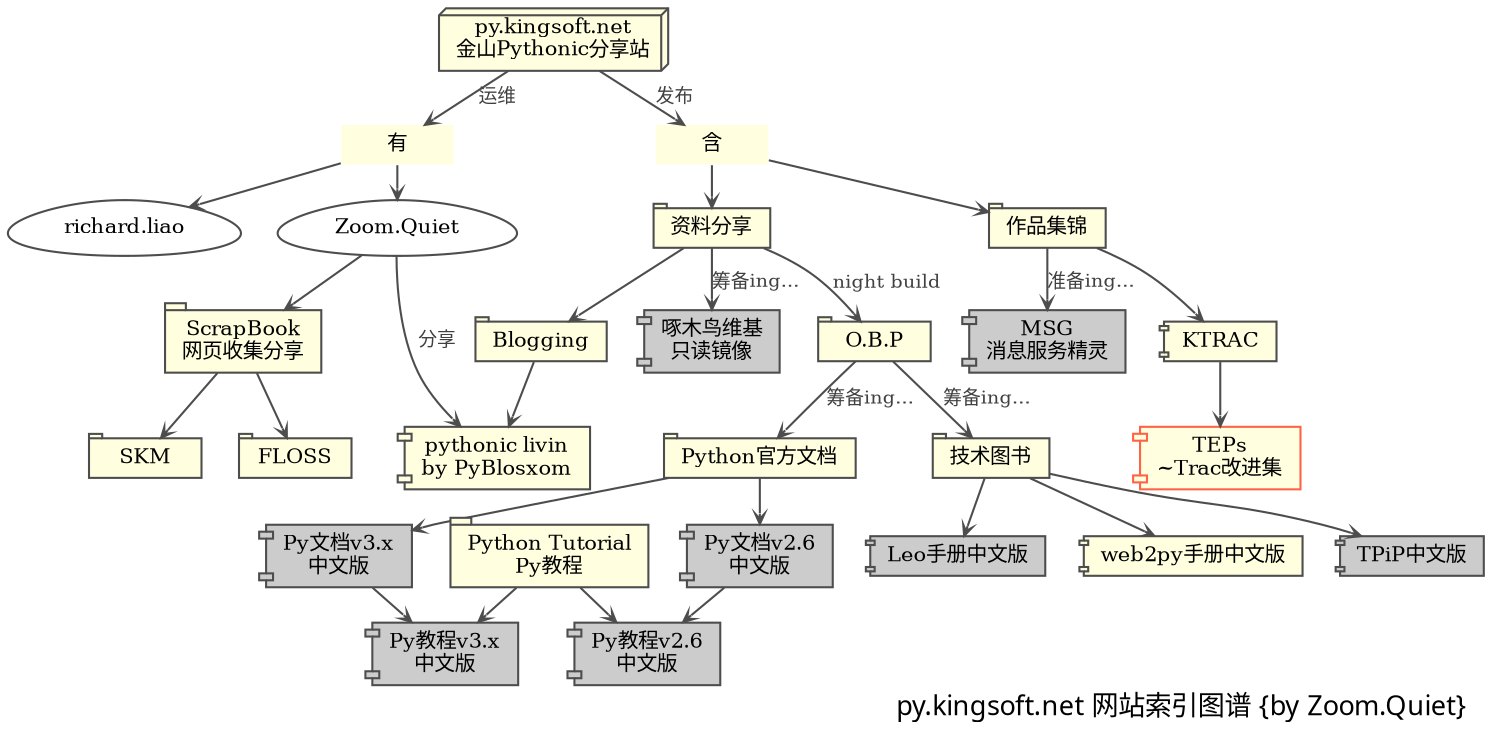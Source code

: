 digraph mainmap {
/*图片生成命令:: need:: apt-get install graphviz-cairo
$ dot py-k-idx.dot -Tpng -o py-k-idx.png -Tcmapx -o py-k-idx.map
        style=filled,
        fillcolor=lightyellow,
        fontname="VeraSansYuanTi-Regular.ttf",        
        WenQuanYi Zen Hei
        ratio=compress,fill size="12,9",
*/
    graph [label="py.kingsoft.net 网站索引图谱 {by Zoom.Quiet}",
        labeljust="r",labelloc="b",
        fontsize=13.0,
        fontname="WenQuanYi Zen Hei",
        ranksep=0.2,center=1,ratio=compress,
        rankdir=TB,
        ];
    node[fontsize=10,height=0.1,
        style=filled,fillcolor=lightyellow,
        color=gray30,
        shape=component,
        ];
    /*dir=both,shape=plaintext shape=folder*/
    edge [fontsize=9.0,
        fontcolor=gray25,
        color=gray30,
		arrowsize=0.5,arrowhead=vee,arrowtail=none,
        ];

    /*服务元素
    kspeg    [label=<<TABLE BORDER="0" CELLBORDER="0" CELLSPACING="0">  
            <TR><TD><IMG src="res/kspeg-logo-s5-72.png"/></TD></TR>
            </TABLE>>,URL="http://www.zoomquiet.org/share/s5/080524-easy-spe/"
            ,shape=box3d,fillcolor=white];
                pytut25  [label="Py手册中文版\nv2.5",fillcolor=gray80,URL="/obp/pytut/25/"];
    */
    pyk      [label="py.kingsoft.net\n金山Pythonic分享站",shape=box3d,];

    author   [label="有",shape=plaintext];
    include  [label="含",shape=plaintext];
    
    LJ       [label="richard.liao",shape=egg,fillcolor=none,
        URL="http://trac-hacks.org/wiki/richard"];
    ZQ       [label="Zoom.Quiet",shape=egg,fillcolor=none,
        URL="http://zoomquiet.org"];
        zqblog   [label="pythonic livin\nby PyBlosxom",URL="/zq/pyb/"];
        zqscrap  [label="ScrapBook\n网页收集分享",shape=tab,URL="#"];
            zqfloss   [label="FLOSS",shape=tab,URL="/zq/scrap/floss/"];
            zqskm    [label="SKM",shape=tab,URL="/zq/scrap/skm/"];
    blog     [label="Blogging",shape=tab,URL="#"];
    WPWIKI   [label="啄木鸟维基\n只读镜像",fillcolor=gray80,URL="/wiki"];
    
    DEMO     [label="作品集锦",shape=tab,URL="#"];
        ktrac    [label="KTRAC",URL="http://trac-hacks.org/wiki/KTRAC"];
        TEPs     [label="TEPs\n~Trac改进集",color=tomato,
            URL="/ktrac/"];
        MSG      [label="MSG\n消息服务精灵",fillcolor=gray80,URL="#"];

    KM      [label="资料分享",shape=tab,URL="#"];
    OBP      [label="O.B.P",shape=tab,URL="http://code.google.com/p/openbookproject/"];
    pydocs   [label="Python官方文档",shape=tab,URL="/obp/pydocs/"];
        pydocs26 [label="Py文档v2.6\n中文版",fillcolor=gray80,URL="/obp/pydocs/26/"];
        pydocs3k [label="Py文档v3.x\n中文版",fillcolor=gray80,URL="/obp/pydocs/3000/"];
        pytut    [label="Python Tutorial\nPy教程",shape=tab,URL="#"];
            pytut26  [label="Py教程v2.6\n中文版",fillcolor=gray80,URL="/obp/pydocs/26/tutorial/"];
            pytut3k  [label="Py教程v3.x\n中文版",fillcolor=gray80,URL="/obp/pydocs/3000/tutorial/"];
    tbook   [label="技术图书",shape=tab,URL="#"];
        web2py   [label="web2py手册中文版",URL="/obp/web2py/"];
        tpip     [label="TPiP中文版",fillcolor=gray80,URL="/obp/tpip/"];
        leodoc   [label="Leo手册中文版",fillcolor=gray80,URL="/obp/tpip/"];

    /*服务关系
    DEMO->TB;
    DEMO->AMB;
    */
    URL="http://py.kingsoft.net/";
    
    pyk->include    [label="发布",];
    include->DEMO;
        DEMO->ktrac->TEPs;
        DEMO->MSG   [label="准备ing...",];
    include->KM;
        KM->OBP    [label="night build",];
            OBP->pydocs  [label="筹备ing...",];
                pydocs->pydocs26; pydocs->pydocs3k;
                pytut->pytut26; pytut->pytut3k;
                    pydocs26->pytut26; pydocs3k->pytut3k;
            OBP->tbook [label="筹备ing...",];
                tbook->web2py;
                tbook->tpip;
                tbook->leodoc;
        KM->blog->zqblog;
        KM->WPWIKI [label="筹备ing...",];

    pyk->author      [label="运维",];
    author->LJ;
    author->ZQ;
        ZQ->zqblog  [label="分享",];
        ZQ->zqscrap->zqfloss; zqscrap->zqskm;
 }

